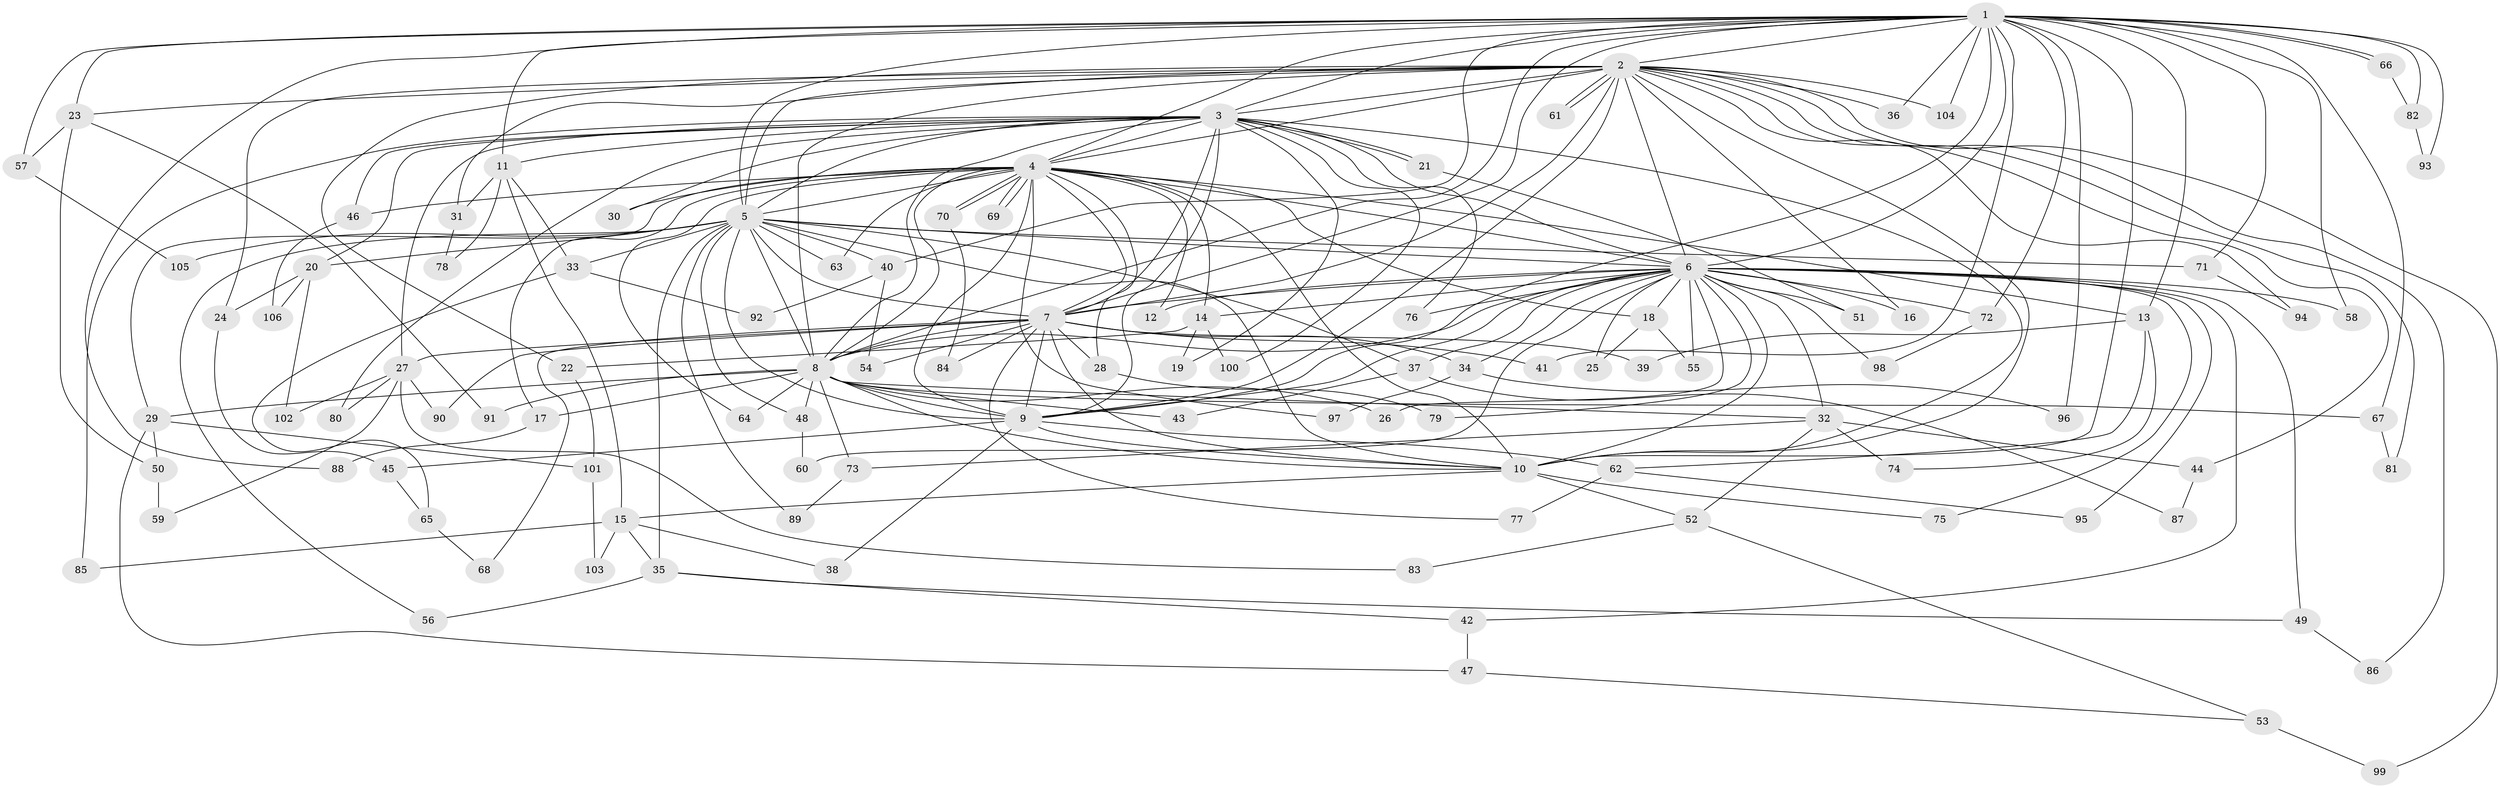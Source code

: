 // Generated by graph-tools (version 1.1) at 2025/49/03/09/25 03:49:45]
// undirected, 106 vertices, 237 edges
graph export_dot {
graph [start="1"]
  node [color=gray90,style=filled];
  1;
  2;
  3;
  4;
  5;
  6;
  7;
  8;
  9;
  10;
  11;
  12;
  13;
  14;
  15;
  16;
  17;
  18;
  19;
  20;
  21;
  22;
  23;
  24;
  25;
  26;
  27;
  28;
  29;
  30;
  31;
  32;
  33;
  34;
  35;
  36;
  37;
  38;
  39;
  40;
  41;
  42;
  43;
  44;
  45;
  46;
  47;
  48;
  49;
  50;
  51;
  52;
  53;
  54;
  55;
  56;
  57;
  58;
  59;
  60;
  61;
  62;
  63;
  64;
  65;
  66;
  67;
  68;
  69;
  70;
  71;
  72;
  73;
  74;
  75;
  76;
  77;
  78;
  79;
  80;
  81;
  82;
  83;
  84;
  85;
  86;
  87;
  88;
  89;
  90;
  91;
  92;
  93;
  94;
  95;
  96;
  97;
  98;
  99;
  100;
  101;
  102;
  103;
  104;
  105;
  106;
  1 -- 2;
  1 -- 3;
  1 -- 4;
  1 -- 5;
  1 -- 6;
  1 -- 7;
  1 -- 8;
  1 -- 9;
  1 -- 10;
  1 -- 11;
  1 -- 13;
  1 -- 23;
  1 -- 36;
  1 -- 40;
  1 -- 41;
  1 -- 57;
  1 -- 58;
  1 -- 66;
  1 -- 66;
  1 -- 67;
  1 -- 71;
  1 -- 72;
  1 -- 82;
  1 -- 88;
  1 -- 93;
  1 -- 96;
  1 -- 104;
  2 -- 3;
  2 -- 4;
  2 -- 5;
  2 -- 6;
  2 -- 7;
  2 -- 8;
  2 -- 9;
  2 -- 10;
  2 -- 16;
  2 -- 22;
  2 -- 23;
  2 -- 24;
  2 -- 31;
  2 -- 36;
  2 -- 44;
  2 -- 61;
  2 -- 61;
  2 -- 81;
  2 -- 86;
  2 -- 94;
  2 -- 99;
  2 -- 104;
  3 -- 4;
  3 -- 5;
  3 -- 6;
  3 -- 7;
  3 -- 8;
  3 -- 9;
  3 -- 10;
  3 -- 11;
  3 -- 19;
  3 -- 20;
  3 -- 21;
  3 -- 21;
  3 -- 27;
  3 -- 30;
  3 -- 46;
  3 -- 76;
  3 -- 80;
  3 -- 85;
  3 -- 100;
  4 -- 5;
  4 -- 6;
  4 -- 7;
  4 -- 8;
  4 -- 9;
  4 -- 10;
  4 -- 12;
  4 -- 13;
  4 -- 14;
  4 -- 17;
  4 -- 18;
  4 -- 28;
  4 -- 29;
  4 -- 30;
  4 -- 46;
  4 -- 63;
  4 -- 64;
  4 -- 69;
  4 -- 69;
  4 -- 70;
  4 -- 70;
  4 -- 97;
  5 -- 6;
  5 -- 7;
  5 -- 8;
  5 -- 9;
  5 -- 10;
  5 -- 20;
  5 -- 33;
  5 -- 35;
  5 -- 37;
  5 -- 40;
  5 -- 48;
  5 -- 56;
  5 -- 63;
  5 -- 71;
  5 -- 89;
  5 -- 105;
  6 -- 7;
  6 -- 8;
  6 -- 9;
  6 -- 10;
  6 -- 12;
  6 -- 14;
  6 -- 16;
  6 -- 18;
  6 -- 25;
  6 -- 26;
  6 -- 32;
  6 -- 34;
  6 -- 37;
  6 -- 42;
  6 -- 49;
  6 -- 51;
  6 -- 55;
  6 -- 58;
  6 -- 60;
  6 -- 72;
  6 -- 75;
  6 -- 76;
  6 -- 79;
  6 -- 95;
  6 -- 98;
  7 -- 8;
  7 -- 9;
  7 -- 10;
  7 -- 27;
  7 -- 28;
  7 -- 34;
  7 -- 39;
  7 -- 41;
  7 -- 54;
  7 -- 68;
  7 -- 77;
  7 -- 84;
  7 -- 90;
  8 -- 9;
  8 -- 10;
  8 -- 17;
  8 -- 26;
  8 -- 29;
  8 -- 32;
  8 -- 43;
  8 -- 48;
  8 -- 64;
  8 -- 67;
  8 -- 73;
  8 -- 91;
  9 -- 10;
  9 -- 38;
  9 -- 45;
  9 -- 62;
  10 -- 15;
  10 -- 52;
  10 -- 75;
  11 -- 15;
  11 -- 31;
  11 -- 33;
  11 -- 78;
  13 -- 39;
  13 -- 62;
  13 -- 74;
  14 -- 19;
  14 -- 22;
  14 -- 100;
  15 -- 35;
  15 -- 38;
  15 -- 85;
  15 -- 103;
  17 -- 88;
  18 -- 25;
  18 -- 55;
  20 -- 24;
  20 -- 102;
  20 -- 106;
  21 -- 51;
  22 -- 101;
  23 -- 50;
  23 -- 57;
  23 -- 91;
  24 -- 45;
  27 -- 59;
  27 -- 80;
  27 -- 83;
  27 -- 90;
  27 -- 102;
  28 -- 79;
  29 -- 47;
  29 -- 50;
  29 -- 101;
  31 -- 78;
  32 -- 44;
  32 -- 52;
  32 -- 73;
  32 -- 74;
  33 -- 65;
  33 -- 92;
  34 -- 96;
  34 -- 97;
  35 -- 42;
  35 -- 49;
  35 -- 56;
  37 -- 43;
  37 -- 87;
  40 -- 54;
  40 -- 92;
  42 -- 47;
  44 -- 87;
  45 -- 65;
  46 -- 106;
  47 -- 53;
  48 -- 60;
  49 -- 86;
  50 -- 59;
  52 -- 53;
  52 -- 83;
  53 -- 99;
  57 -- 105;
  62 -- 77;
  62 -- 95;
  65 -- 68;
  66 -- 82;
  67 -- 81;
  70 -- 84;
  71 -- 94;
  72 -- 98;
  73 -- 89;
  82 -- 93;
  101 -- 103;
}
